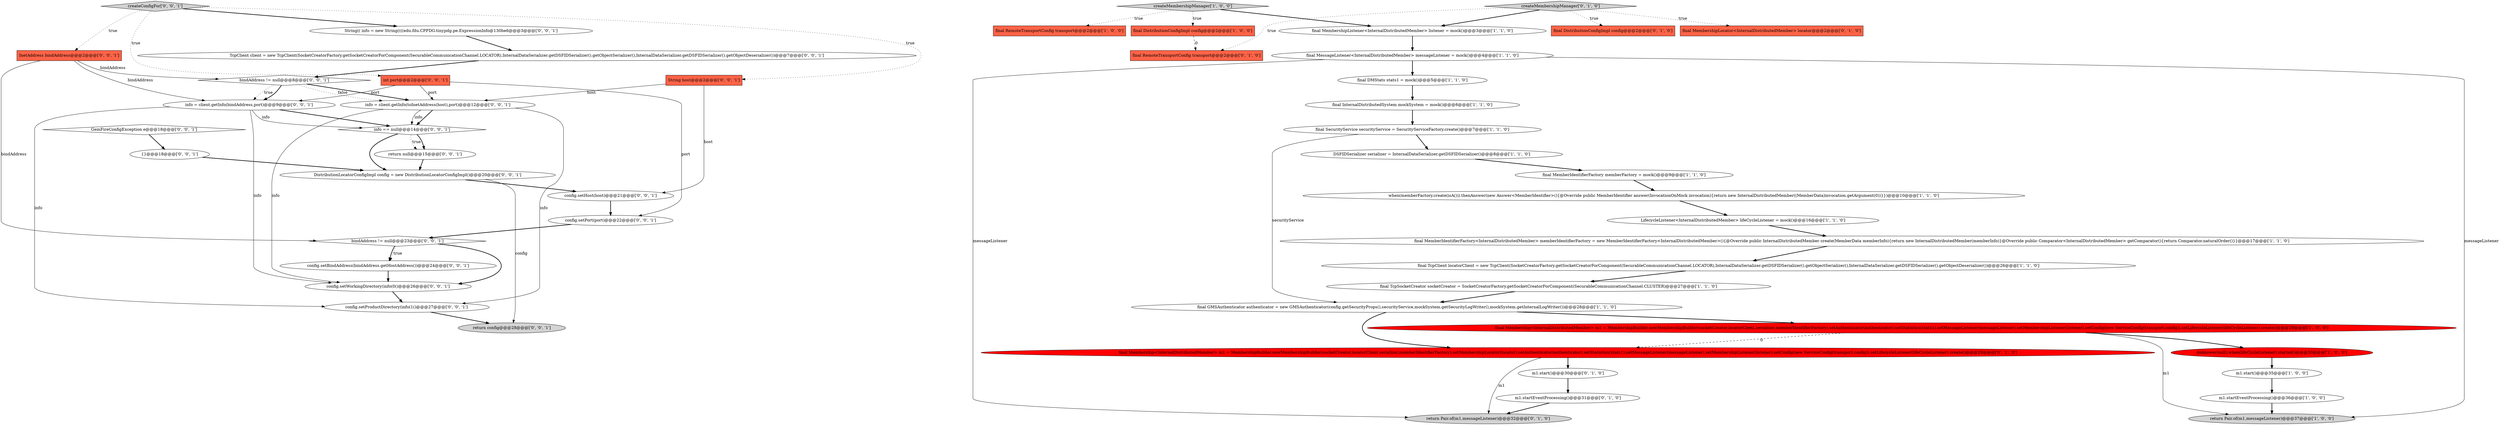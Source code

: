 digraph {
38 [style = filled, label = "bindAddress != null@@@23@@@['0', '0', '1']", fillcolor = white, shape = diamond image = "AAA0AAABBB3BBB"];
19 [style = filled, label = "LifecycleListener<InternalDistributedMember> lifeCycleListener = mock()@@@16@@@['1', '1', '0']", fillcolor = white, shape = ellipse image = "AAA0AAABBB1BBB"];
24 [style = filled, label = "final DistributionConfigImpl config@@@2@@@['0', '1', '0']", fillcolor = tomato, shape = box image = "AAA0AAABBB2BBB"];
43 [style = filled, label = "int port@@@2@@@['0', '0', '1']", fillcolor = tomato, shape = box image = "AAA0AAABBB3BBB"];
39 [style = filled, label = "GemFireConfigException e@@@18@@@['0', '0', '1']", fillcolor = white, shape = diamond image = "AAA0AAABBB3BBB"];
9 [style = filled, label = "final Membership<InternalDistributedMember> m1 = MembershipBuilder.newMembershipBuilder(socketCreator,locatorClient,serializer,memberIdentifierFactory).setAuthenticator(authenticator).setStatistics(stats1).setMessageListener(messageListener).setMembershipListener(listener).setConfig(new ServiceConfig(transport,config)).setLifecycleListener(lifeCycleListener).create()@@@29@@@['1', '0', '0']", fillcolor = red, shape = ellipse image = "AAA1AAABBB1BBB"];
5 [style = filled, label = "final DistributionConfigImpl config@@@2@@@['1', '0', '0']", fillcolor = tomato, shape = box image = "AAA1AAABBB1BBB"];
28 [style = filled, label = "final Membership<InternalDistributedMember> m1 = MembershipBuilder.newMembershipBuilder(socketCreator,locatorClient,serializer,memberIdentifierFactory).setMembershipLocator(locator).setAuthenticator(authenticator).setStatistics(stats1).setMessageListener(messageListener).setMembershipListener(listener).setConfig(new ServiceConfig(transport,config)).setLifecycleListener(lifeCycleListener).create()@@@29@@@['0', '1', '0']", fillcolor = red, shape = ellipse image = "AAA1AAABBB2BBB"];
44 [style = filled, label = "return null@@@15@@@['0', '0', '1']", fillcolor = white, shape = ellipse image = "AAA0AAABBB3BBB"];
13 [style = filled, label = "DSFIDSerializer serializer = InternalDataSerializer.getDSFIDSerializer()@@@8@@@['1', '1', '0']", fillcolor = white, shape = ellipse image = "AAA0AAABBB1BBB"];
14 [style = filled, label = "createMembershipManager['1', '0', '0']", fillcolor = lightgray, shape = diamond image = "AAA0AAABBB1BBB"];
21 [style = filled, label = "return Pair.of(m1,messageListener)@@@32@@@['0', '1', '0']", fillcolor = lightgray, shape = ellipse image = "AAA0AAABBB2BBB"];
48 [style = filled, label = "String host@@@2@@@['0', '0', '1']", fillcolor = tomato, shape = box image = "AAA0AAABBB3BBB"];
12 [style = filled, label = "final MessageListener<InternalDistributedMember> messageListener = mock()@@@4@@@['1', '1', '0']", fillcolor = white, shape = ellipse image = "AAA0AAABBB1BBB"];
35 [style = filled, label = "{}@@@18@@@['0', '0', '1']", fillcolor = white, shape = ellipse image = "AAA0AAABBB3BBB"];
1 [style = filled, label = "final RemoteTransportConfig transport@@@2@@@['1', '0', '0']", fillcolor = tomato, shape = box image = "AAA0AAABBB1BBB"];
0 [style = filled, label = "final MemberIdentifierFactory<InternalDistributedMember> memberIdentifierFactory = new MemberIdentifierFactory<InternalDistributedMember>(){@Override public InternalDistributedMember create(MemberData memberInfo){return new InternalDistributedMember(memberInfo)}@Override public Comparator<InternalDistributedMember> getComparator(){return Comparator.naturalOrder()}}@@@17@@@['1', '1', '0']", fillcolor = white, shape = ellipse image = "AAA0AAABBB1BBB"];
6 [style = filled, label = "return Pair.of(m1,messageListener)@@@37@@@['1', '0', '0']", fillcolor = lightgray, shape = ellipse image = "AAA0AAABBB1BBB"];
15 [style = filled, label = "final DMStats stats1 = mock()@@@5@@@['1', '1', '0']", fillcolor = white, shape = ellipse image = "AAA0AAABBB1BBB"];
8 [style = filled, label = "doAnswer(null).when(lifeCycleListener).started()@@@30@@@['1', '0', '0']", fillcolor = red, shape = ellipse image = "AAA1AAABBB1BBB"];
10 [style = filled, label = "final SecurityService securityService = SecurityServiceFactory.create()@@@7@@@['1', '1', '0']", fillcolor = white, shape = ellipse image = "AAA0AAABBB1BBB"];
20 [style = filled, label = "final TcpSocketCreator socketCreator = SocketCreatorFactory.getSocketCreatorForComponent(SecurableCommunicationChannel.CLUSTER)@@@27@@@['1', '1', '0']", fillcolor = white, shape = ellipse image = "AAA0AAABBB1BBB"];
3 [style = filled, label = "final TcpClient locatorClient = new TcpClient(SocketCreatorFactory.getSocketCreatorForComponent(SecurableCommunicationChannel.LOCATOR),InternalDataSerializer.getDSFIDSerializer().getObjectSerializer(),InternalDataSerializer.getDSFIDSerializer().getObjectDeserializer())@@@26@@@['1', '1', '0']", fillcolor = white, shape = ellipse image = "AAA0AAABBB1BBB"];
36 [style = filled, label = "config.setProductDirectory(info(1()@@@27@@@['0', '0', '1']", fillcolor = white, shape = ellipse image = "AAA0AAABBB3BBB"];
41 [style = filled, label = "config.setPort(port)@@@22@@@['0', '0', '1']", fillcolor = white, shape = ellipse image = "AAA0AAABBB3BBB"];
45 [style = filled, label = "DistributionLocatorConfigImpl config = new DistributionLocatorConfigImpl()@@@20@@@['0', '0', '1']", fillcolor = white, shape = ellipse image = "AAA0AAABBB3BBB"];
22 [style = filled, label = "m1.start()@@@30@@@['0', '1', '0']", fillcolor = white, shape = ellipse image = "AAA0AAABBB2BBB"];
47 [style = filled, label = "String(( info = new String((((edu.fdu.CPPDG.tinypdg.pe.ExpressionInfo@130be6@@@3@@@['0', '0', '1']", fillcolor = white, shape = ellipse image = "AAA0AAABBB3BBB"];
7 [style = filled, label = "final GMSAuthenticator authenticator = new GMSAuthenticator(config.getSecurityProps(),securityService,mockSystem.getSecurityLogWriter(),mockSystem.getInternalLogWriter())@@@28@@@['1', '1', '0']", fillcolor = white, shape = ellipse image = "AAA0AAABBB1BBB"];
18 [style = filled, label = "final InternalDistributedSystem mockSystem = mock()@@@6@@@['1', '1', '0']", fillcolor = white, shape = ellipse image = "AAA0AAABBB1BBB"];
11 [style = filled, label = "m1.startEventProcessing()@@@36@@@['1', '0', '0']", fillcolor = white, shape = ellipse image = "AAA0AAABBB1BBB"];
33 [style = filled, label = "info = client.getInfo(bindAddress,port)@@@9@@@['0', '0', '1']", fillcolor = white, shape = ellipse image = "AAA0AAABBB3BBB"];
49 [style = filled, label = "config.setHost(host)@@@21@@@['0', '0', '1']", fillcolor = white, shape = ellipse image = "AAA0AAABBB3BBB"];
32 [style = filled, label = "createConfigFor['0', '0', '1']", fillcolor = lightgray, shape = diamond image = "AAA0AAABBB3BBB"];
42 [style = filled, label = "InetAddress bindAddress@@@2@@@['0', '0', '1']", fillcolor = tomato, shape = box image = "AAA0AAABBB3BBB"];
30 [style = filled, label = "TcpClient client = new TcpClient(SocketCreatorFactory.getSocketCreatorForComponent(SecurableCommunicationChannel.LOCATOR),InternalDataSerializer.getDSFIDSerializer().getObjectSerializer(),InternalDataSerializer.getDSFIDSerializer().getObjectDeserializer())@@@7@@@['0', '0', '1']", fillcolor = white, shape = ellipse image = "AAA0AAABBB3BBB"];
25 [style = filled, label = "createMembershipManager['0', '1', '0']", fillcolor = lightgray, shape = diamond image = "AAA0AAABBB2BBB"];
40 [style = filled, label = "config.setBindAddress(bindAddress.getHostAddress())@@@24@@@['0', '0', '1']", fillcolor = white, shape = ellipse image = "AAA0AAABBB3BBB"];
16 [style = filled, label = "final MembershipListener<InternalDistributedMember> listener = mock()@@@3@@@['1', '1', '0']", fillcolor = white, shape = ellipse image = "AAA0AAABBB1BBB"];
4 [style = filled, label = "final MemberIdentifierFactory memberFactory = mock()@@@9@@@['1', '1', '0']", fillcolor = white, shape = ellipse image = "AAA0AAABBB1BBB"];
2 [style = filled, label = "when(memberFactory.create(isA())).thenAnswer(new Answer<MemberIdentifier>(){@Override public MemberIdentifier answer(InvocationOnMock invocation){return new InternalDistributedMember((MemberData)invocation.getArgument(0))}})@@@10@@@['1', '1', '0']", fillcolor = white, shape = ellipse image = "AAA0AAABBB1BBB"];
37 [style = filled, label = "return config@@@28@@@['0', '0', '1']", fillcolor = lightgray, shape = ellipse image = "AAA0AAABBB3BBB"];
23 [style = filled, label = "final MembershipLocator<InternalDistributedMember> locator@@@2@@@['0', '1', '0']", fillcolor = tomato, shape = box image = "AAA0AAABBB2BBB"];
46 [style = filled, label = "config.setWorkingDirectory(info(0()@@@26@@@['0', '0', '1']", fillcolor = white, shape = ellipse image = "AAA0AAABBB3BBB"];
34 [style = filled, label = "info == null@@@14@@@['0', '0', '1']", fillcolor = white, shape = diamond image = "AAA0AAABBB3BBB"];
26 [style = filled, label = "m1.startEventProcessing()@@@31@@@['0', '1', '0']", fillcolor = white, shape = ellipse image = "AAA0AAABBB2BBB"];
29 [style = filled, label = "info = client.getInfo(toInetAddress(host),port)@@@12@@@['0', '0', '1']", fillcolor = white, shape = ellipse image = "AAA0AAABBB3BBB"];
27 [style = filled, label = "final RemoteTransportConfig transport@@@2@@@['0', '1', '0']", fillcolor = tomato, shape = box image = "AAA1AAABBB2BBB"];
17 [style = filled, label = "m1.start()@@@35@@@['1', '0', '0']", fillcolor = white, shape = ellipse image = "AAA0AAABBB1BBB"];
31 [style = filled, label = "bindAddress != null@@@8@@@['0', '0', '1']", fillcolor = white, shape = diamond image = "AAA0AAABBB3BBB"];
0->3 [style = bold, label=""];
14->16 [style = bold, label=""];
22->26 [style = bold, label=""];
43->29 [style = solid, label="port"];
12->6 [style = solid, label="messageListener"];
42->33 [style = solid, label="bindAddress"];
34->44 [style = dotted, label="true"];
2->19 [style = bold, label=""];
31->29 [style = dotted, label="false"];
32->43 [style = dotted, label="true"];
29->46 [style = solid, label="info"];
45->49 [style = bold, label=""];
5->27 [style = dashed, label="0"];
11->6 [style = bold, label=""];
34->45 [style = bold, label=""];
9->28 [style = dashed, label="0"];
12->15 [style = bold, label=""];
48->49 [style = solid, label="host"];
31->29 [style = bold, label=""];
46->36 [style = bold, label=""];
25->24 [style = dotted, label="true"];
45->37 [style = solid, label="config"];
4->2 [style = bold, label=""];
29->34 [style = bold, label=""];
33->46 [style = solid, label="info"];
9->8 [style = bold, label=""];
25->16 [style = bold, label=""];
31->33 [style = dotted, label="true"];
15->18 [style = bold, label=""];
17->11 [style = bold, label=""];
19->0 [style = bold, label=""];
47->30 [style = bold, label=""];
26->21 [style = bold, label=""];
40->46 [style = bold, label=""];
29->36 [style = solid, label="info"];
7->9 [style = bold, label=""];
8->17 [style = bold, label=""];
32->48 [style = dotted, label="true"];
3->20 [style = bold, label=""];
12->21 [style = solid, label="messageListener"];
33->36 [style = solid, label="info"];
48->29 [style = solid, label="host"];
14->5 [style = dotted, label="true"];
32->47 [style = bold, label=""];
18->10 [style = bold, label=""];
10->13 [style = bold, label=""];
7->28 [style = bold, label=""];
42->38 [style = solid, label="bindAddress"];
9->6 [style = solid, label="m1"];
30->31 [style = bold, label=""];
31->33 [style = bold, label=""];
39->35 [style = bold, label=""];
43->33 [style = solid, label="port"];
34->44 [style = bold, label=""];
33->34 [style = solid, label="info"];
35->45 [style = bold, label=""];
49->41 [style = bold, label=""];
10->7 [style = solid, label="securityService"];
29->34 [style = solid, label="info"];
38->46 [style = bold, label=""];
41->38 [style = bold, label=""];
42->31 [style = solid, label="bindAddress"];
36->37 [style = bold, label=""];
14->1 [style = dotted, label="true"];
25->23 [style = dotted, label="true"];
38->40 [style = dotted, label="true"];
20->7 [style = bold, label=""];
28->21 [style = solid, label="m1"];
25->27 [style = dotted, label="true"];
38->40 [style = bold, label=""];
44->45 [style = bold, label=""];
33->34 [style = bold, label=""];
16->12 [style = bold, label=""];
43->41 [style = solid, label="port"];
28->22 [style = bold, label=""];
32->42 [style = dotted, label="true"];
13->4 [style = bold, label=""];
}
